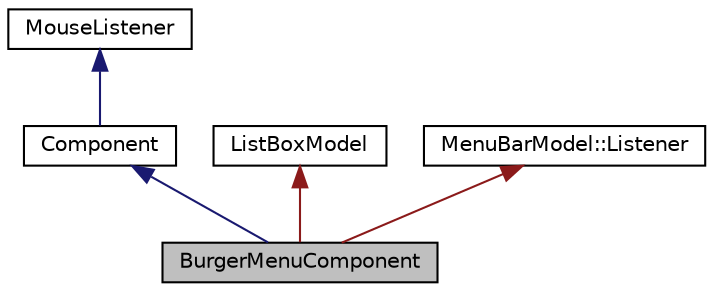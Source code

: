 digraph "BurgerMenuComponent"
{
  bgcolor="transparent";
  edge [fontname="Helvetica",fontsize="10",labelfontname="Helvetica",labelfontsize="10"];
  node [fontname="Helvetica",fontsize="10",shape=record];
  Node0 [label="BurgerMenuComponent",height=0.2,width=0.4,color="black", fillcolor="grey75", style="filled", fontcolor="black"];
  Node1 -> Node0 [dir="back",color="midnightblue",fontsize="10",style="solid",fontname="Helvetica"];
  Node1 [label="Component",height=0.2,width=0.4,color="black",URL="$classComponent.html",tooltip="The base class for all JUCE user-interface objects. "];
  Node2 -> Node1 [dir="back",color="midnightblue",fontsize="10",style="solid",fontname="Helvetica"];
  Node2 [label="MouseListener",height=0.2,width=0.4,color="black",URL="$classMouseListener.html",tooltip="A MouseListener can be registered with a component to receive callbacks about mouse events that happe..."];
  Node3 -> Node0 [dir="back",color="firebrick4",fontsize="10",style="solid",fontname="Helvetica"];
  Node3 [label="ListBoxModel",height=0.2,width=0.4,color="black",URL="$classListBoxModel.html",tooltip="A subclass of this is used to drive a ListBox. "];
  Node4 -> Node0 [dir="back",color="firebrick4",fontsize="10",style="solid",fontname="Helvetica"];
  Node4 [label="MenuBarModel::Listener",height=0.2,width=0.4,color="black",URL="$classMenuBarModel_1_1Listener.html",tooltip="A class to receive callbacks when a MenuBarModel changes. "];
}
